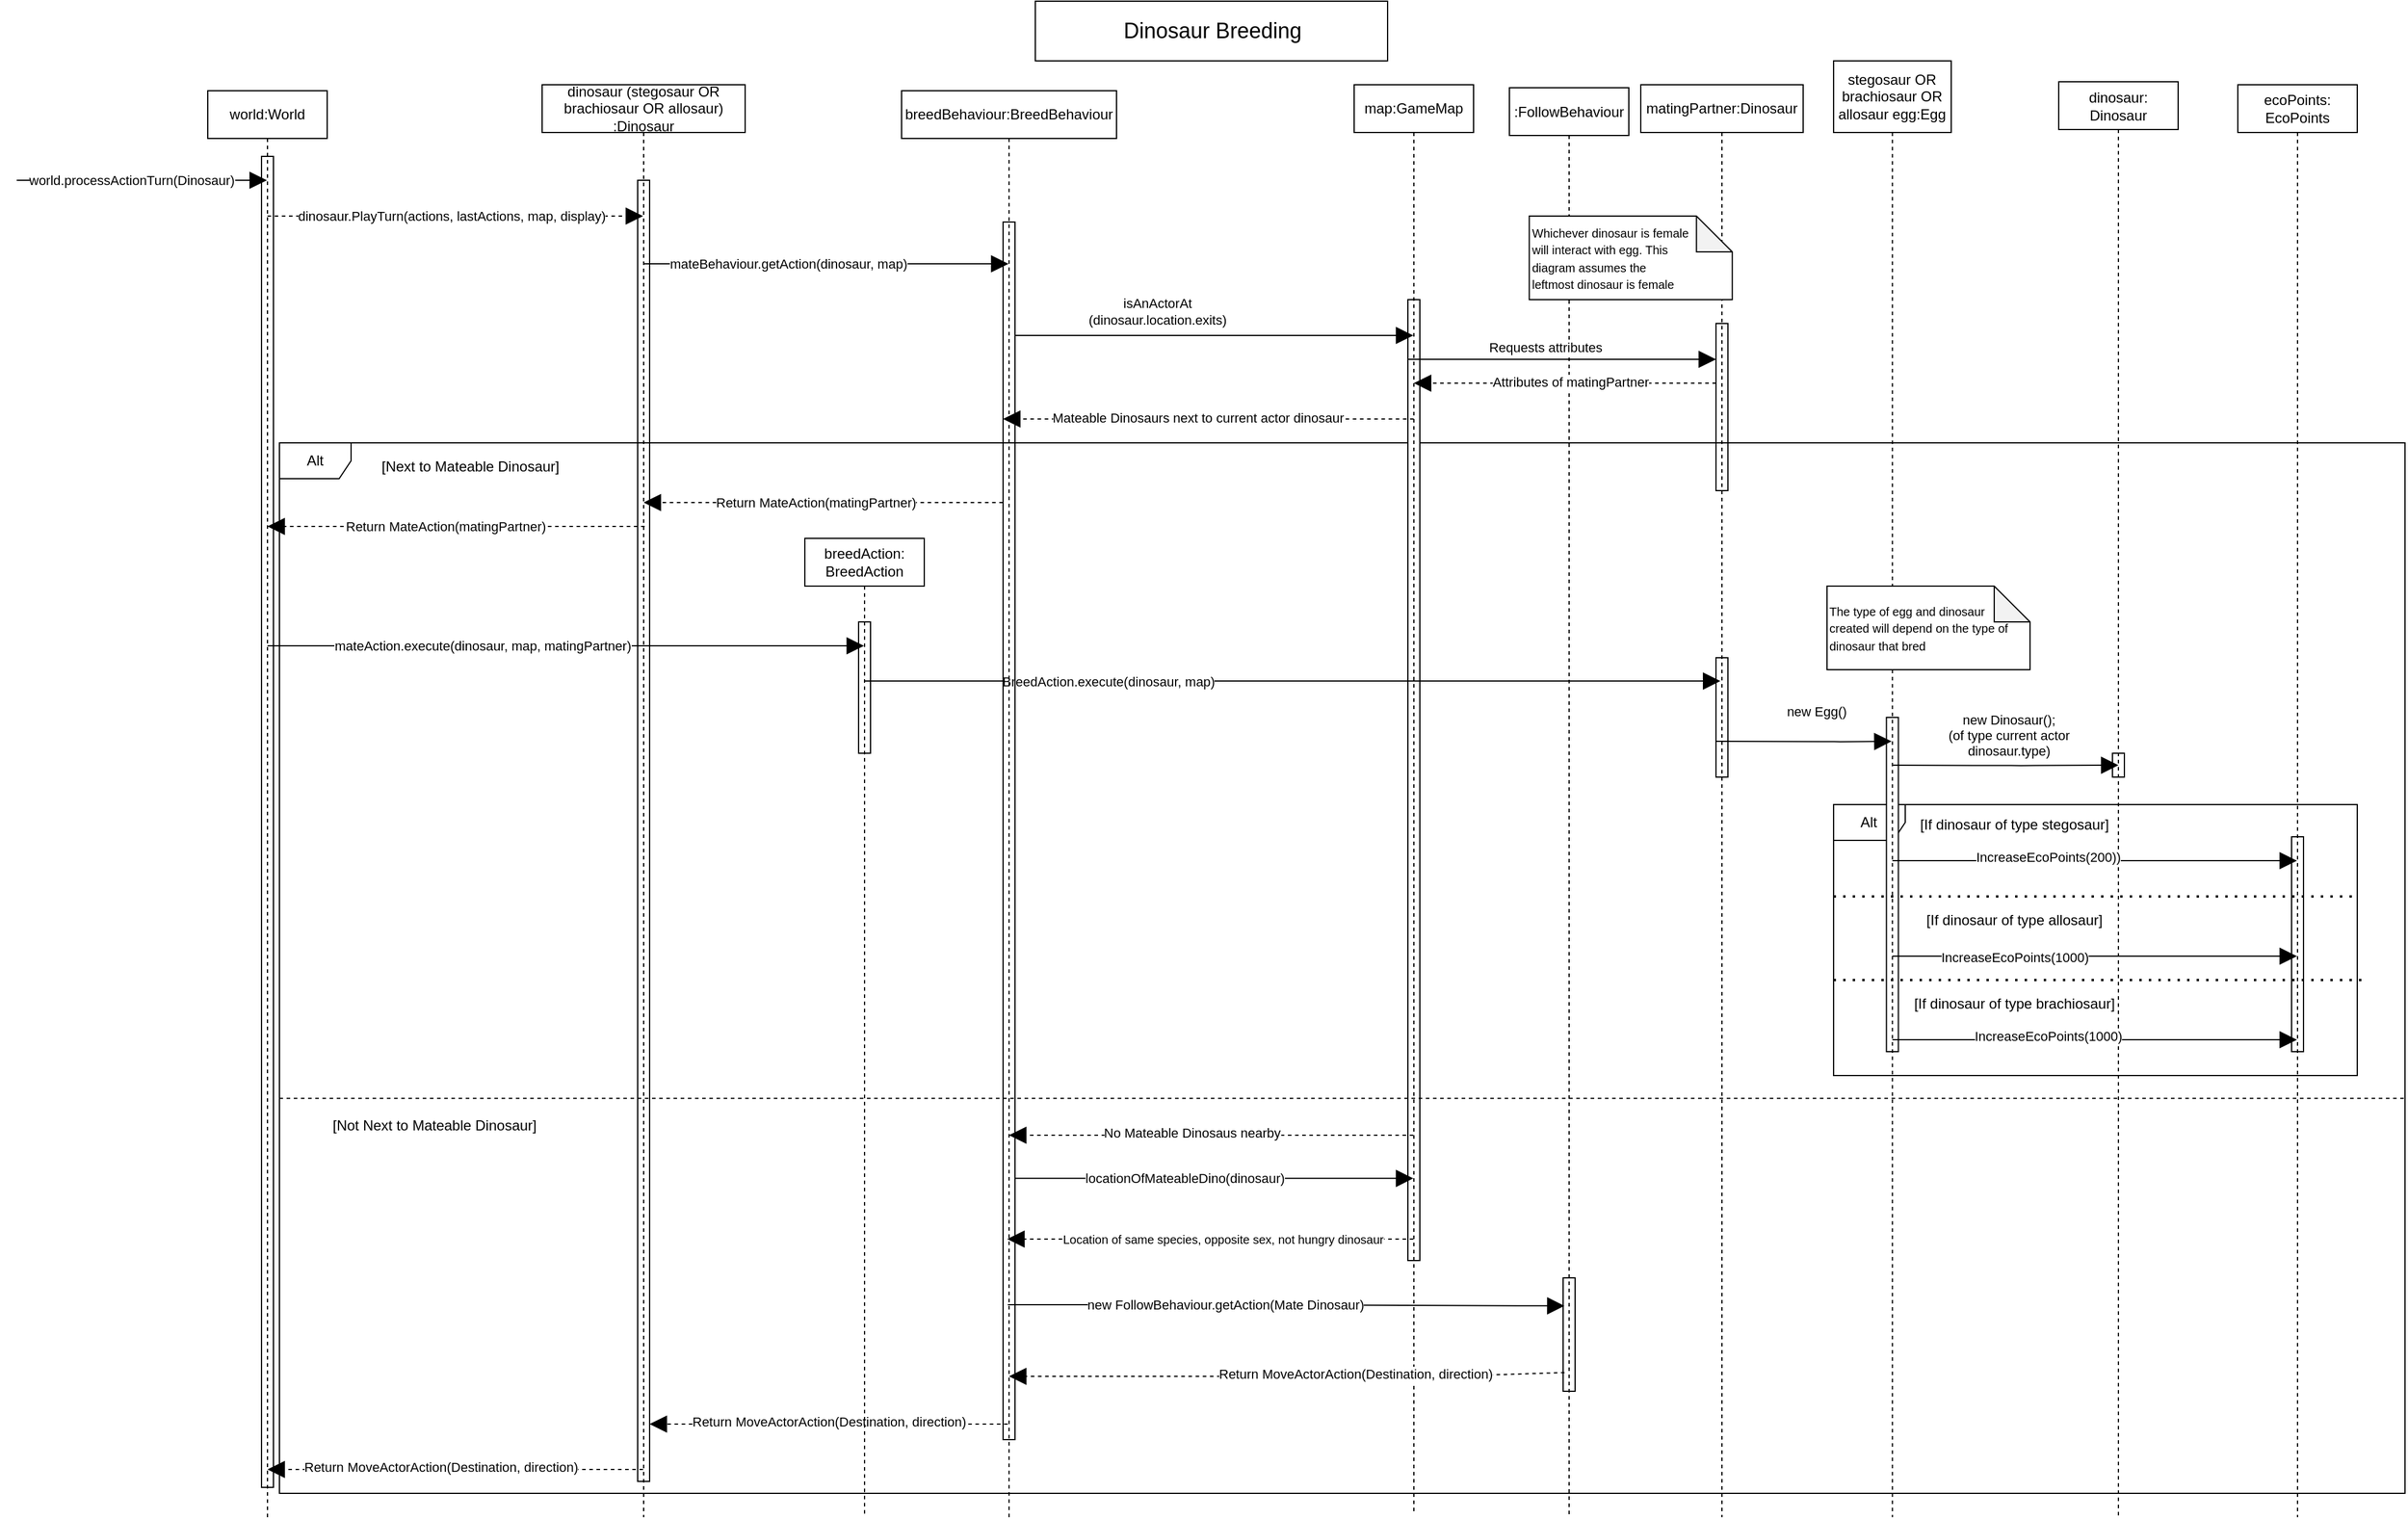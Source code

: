 <mxfile version="14.6.11" type="device"><diagram id="uRpzBnb1ksMyIT1kLSwG" name="Page-1"><mxGraphModel dx="2031" dy="1130" grid="1" gridSize="10" guides="1" tooltips="1" connect="1" arrows="1" fold="1" page="1" pageScale="1" pageWidth="2336" pageHeight="1654" math="0" shadow="0"><root><mxCell id="0"/><mxCell id="1" parent="0"/><mxCell id="zMUxx6rUH3RSuhr-qKeQ-1" value="Alt" style="shape=umlFrame;whiteSpace=wrap;html=1;" parent="1" vertex="1"><mxGeometry x="240" y="390" width="1780" height="880" as="geometry"/></mxCell><mxCell id="3Muzb6IEoRzpV99WBSun-12" value="matingPartner:Dinosaur" style="shape=umlLifeline;perimeter=lifelinePerimeter;whiteSpace=wrap;html=1;container=0;collapsible=0;recursiveResize=0;outlineConnect=0;" parent="1" vertex="1"><mxGeometry x="1380" y="90" width="135.99" height="1200" as="geometry"/></mxCell><mxCell id="Fxk9BzUuEPz_XXzWwQWH-8" value="Alt" style="shape=umlFrame;whiteSpace=wrap;html=1;" parent="1" vertex="1"><mxGeometry x="1541.48" y="693" width="438.52" height="227" as="geometry"/></mxCell><mxCell id="3Muzb6IEoRzpV99WBSun-35" value="" style="html=1;points=[];perimeter=orthogonalPerimeter;" parent="1" vertex="1"><mxGeometry x="1585.74" y="620" width="10" height="280" as="geometry"/></mxCell><mxCell id="3Muzb6IEoRzpV99WBSun-34" value="" style="html=1;points=[];perimeter=orthogonalPerimeter;fillColor=none;" parent="1" vertex="1"><mxGeometry x="1442.99" y="570" width="10" height="100" as="geometry"/></mxCell><mxCell id="3Muzb6IEoRzpV99WBSun-29" value="" style="html=1;points=[];perimeter=orthogonalPerimeter;" parent="1" vertex="1"><mxGeometry x="1185" y="270" width="10" height="805" as="geometry"/></mxCell><mxCell id="3Muzb6IEoRzpV99WBSun-2" value="map:GameMap" style="shape=umlLifeline;perimeter=lifelinePerimeter;whiteSpace=wrap;html=1;container=0;collapsible=0;recursiveResize=0;outlineConnect=0;" parent="1" vertex="1"><mxGeometry x="1140" y="90" width="100" height="1195" as="geometry"/></mxCell><mxCell id="3Muzb6IEoRzpV99WBSun-7" value=":FollowBehaviour" style="shape=umlLifeline;perimeter=lifelinePerimeter;whiteSpace=wrap;html=1;container=1;collapsible=0;recursiveResize=0;outlineConnect=0;" parent="1" vertex="1"><mxGeometry x="1270" y="92.5" width="100" height="1195" as="geometry"/></mxCell><mxCell id="3Muzb6IEoRzpV99WBSun-27" value="" style="html=1;points=[];perimeter=orthogonalPerimeter;fillColor=none;" parent="3Muzb6IEoRzpV99WBSun-7" vertex="1"><mxGeometry x="45" y="997" width="10" height="95" as="geometry"/></mxCell><mxCell id="3Muzb6IEoRzpV99WBSun-8" value="" style="endArrow=block;endFill=1;endSize=12;html=1;dashed=1;exitX=0.117;exitY=0.835;exitDx=0;exitDy=0;exitPerimeter=0;" parent="1" source="3Muzb6IEoRzpV99WBSun-27" target="3Muzb6IEoRzpV99WBSun-1" edge="1"><mxGeometry width="160" relative="1" as="geometry"><mxPoint x="1295.82" y="1172" as="sourcePoint"/><mxPoint x="845.987" y="1172" as="targetPoint"/><Array as="points"><mxPoint x="1216.32" y="1172"/></Array></mxGeometry></mxCell><mxCell id="3Muzb6IEoRzpV99WBSun-9" value="Return MoveActorAction(Destination, direction)" style="edgeLabel;html=1;align=center;verticalAlign=middle;resizable=0;points=[];" parent="3Muzb6IEoRzpV99WBSun-8" vertex="1" connectable="0"><mxGeometry x="-0.247" y="-2" relative="1" as="geometry"><mxPoint as="offset"/></mxGeometry></mxCell><mxCell id="3Muzb6IEoRzpV99WBSun-13" value="" style="endArrow=block;endFill=1;endSize=12;html=1;" parent="1" source="jXMJEXsLr-6pCg0f_nQC-8" edge="1"><mxGeometry width="160" relative="1" as="geometry"><mxPoint x="710.827" y="589.52" as="sourcePoint"/><mxPoint x="1446.645" y="589.52" as="targetPoint"/><Array as="points"><mxPoint x="1021.16" y="589.52"/><mxPoint x="1191.16" y="589.52"/></Array></mxGeometry></mxCell><mxCell id="3Muzb6IEoRzpV99WBSun-15" value="BreedAction.execute(dinosaur, map)" style="edgeLabel;html=1;align=center;verticalAlign=middle;resizable=0;points=[];" parent="3Muzb6IEoRzpV99WBSun-13" vertex="1" connectable="0"><mxGeometry x="-0.431" relative="1" as="geometry"><mxPoint as="offset"/></mxGeometry></mxCell><mxCell id="3Muzb6IEoRzpV99WBSun-16" value="stegosaur OR brachiosaur OR allosaur egg:Egg" style="shape=umlLifeline;perimeter=lifelinePerimeter;whiteSpace=wrap;html=1;container=0;collapsible=0;recursiveResize=0;outlineConnect=0;size=60;" parent="1" vertex="1"><mxGeometry x="1541.48" y="70" width="98.52" height="1220" as="geometry"/></mxCell><mxCell id="3Muzb6IEoRzpV99WBSun-19" value="&lt;font style=&quot;font-size: 10px&quot;&gt;Whichever dinosaur is female &lt;br&gt;will interact with egg. This&lt;br&gt;diagram assumes the&lt;br&gt;leftmost dinosaur is female&lt;/font&gt;" style="shape=note;whiteSpace=wrap;html=1;backgroundOutline=1;darkOpacity=0.05;align=left;" parent="1" vertex="1"><mxGeometry x="1286.65" y="200" width="170" height="70" as="geometry"/></mxCell><mxCell id="3Muzb6IEoRzpV99WBSun-20" value="dinosaur:&lt;br&gt;Dinosaur" style="shape=umlLifeline;perimeter=lifelinePerimeter;whiteSpace=wrap;html=1;container=0;collapsible=0;recursiveResize=0;outlineConnect=0;" parent="1" vertex="1"><mxGeometry x="1730" y="87.5" width="100" height="1202.5" as="geometry"/></mxCell><mxCell id="3Muzb6IEoRzpV99WBSun-1" value="breedBehaviour:BreedBehaviour" style="shape=umlLifeline;perimeter=lifelinePerimeter;whiteSpace=wrap;html=1;container=1;collapsible=0;recursiveResize=0;outlineConnect=0;" parent="1" vertex="1"><mxGeometry x="760.99" y="95" width="180" height="1195" as="geometry"/></mxCell><mxCell id="3Muzb6IEoRzpV99WBSun-28" value="" style="html=1;points=[];perimeter=orthogonalPerimeter;fillColor=none;" parent="3Muzb6IEoRzpV99WBSun-1" vertex="1"><mxGeometry x="85" y="110" width="10" height="1020" as="geometry"/></mxCell><mxCell id="jXMJEXsLr-6pCg0f_nQC-17" value="" style="endArrow=block;endFill=1;endSize=12;html=1;" parent="3Muzb6IEoRzpV99WBSun-1" target="3Muzb6IEoRzpV99WBSun-2" edge="1"><mxGeometry width="160" relative="1" as="geometry"><mxPoint x="95.0" y="911.17" as="sourcePoint"/><mxPoint x="425.01" y="911" as="targetPoint"/></mxGeometry></mxCell><mxCell id="jXMJEXsLr-6pCg0f_nQC-19" value="locationOfMateableDino(dinosaur)" style="edgeLabel;html=1;align=center;verticalAlign=middle;resizable=0;points=[];" parent="jXMJEXsLr-6pCg0f_nQC-17" vertex="1" connectable="0"><mxGeometry x="-0.378" relative="1" as="geometry"><mxPoint x="38" as="offset"/></mxGeometry></mxCell><mxCell id="3Muzb6IEoRzpV99WBSun-5" value="" style="endArrow=block;dashed=1;endFill=1;endSize=12;html=1;" parent="1" source="3Muzb6IEoRzpV99WBSun-2" edge="1"><mxGeometry width="160" relative="1" as="geometry"><mxPoint x="1190" y="1057" as="sourcePoint"/><mxPoint x="849.49" y="1057" as="targetPoint"/><Array as="points"><mxPoint x="1162.48" y="1057"/><mxPoint x="1112.48" y="1057"/></Array></mxGeometry></mxCell><mxCell id="3Muzb6IEoRzpV99WBSun-6" value="&lt;font style=&quot;font-size: 10px&quot;&gt;Location of same species, opposite sex, not hungry dinosaur&lt;/font&gt;" style="edgeLabel;html=1;align=center;verticalAlign=middle;resizable=0;points=[];" parent="3Muzb6IEoRzpV99WBSun-5" vertex="1" connectable="0"><mxGeometry x="0.31" y="2" relative="1" as="geometry"><mxPoint x="63" y="-2" as="offset"/></mxGeometry></mxCell><mxCell id="zMUxx6rUH3RSuhr-qKeQ-2" value="" style="endArrow=block;endFill=1;endSize=12;html=1;entryX=0.117;entryY=0.247;entryDx=0;entryDy=0;entryPerimeter=0;" parent="1" target="3Muzb6IEoRzpV99WBSun-27" edge="1"><mxGeometry width="160" relative="1" as="geometry"><mxPoint x="849.997" y="1112" as="sourcePoint"/><mxPoint x="1314" y="1109" as="targetPoint"/><Array as="points"><mxPoint x="1050.33" y="1112"/></Array></mxGeometry></mxCell><mxCell id="zMUxx6rUH3RSuhr-qKeQ-3" value="new FollowBehaviour.getAction(Mate Dinosaur)" style="edgeLabel;html=1;align=center;verticalAlign=middle;resizable=0;points=[];" parent="zMUxx6rUH3RSuhr-qKeQ-2" vertex="1" connectable="0"><mxGeometry x="-0.266" relative="1" as="geometry"><mxPoint x="11" as="offset"/></mxGeometry></mxCell><mxCell id="zMUxx6rUH3RSuhr-qKeQ-8" value="[Next to Mateable Dinosaur]" style="text;html=1;strokeColor=none;fillColor=none;align=center;verticalAlign=middle;whiteSpace=wrap;rounded=0;" parent="1" vertex="1"><mxGeometry x="320" y="400" width="160" height="20" as="geometry"/></mxCell><mxCell id="zMUxx6rUH3RSuhr-qKeQ-18" value="[Not Next to Mateable Dinosaur]" style="text;html=1;strokeColor=none;fillColor=none;align=center;verticalAlign=middle;whiteSpace=wrap;rounded=0;" parent="1" vertex="1"><mxGeometry x="250" y="952" width="240" height="20" as="geometry"/></mxCell><mxCell id="3Muzb6IEoRzpV99WBSun-36" value="" style="html=1;points=[];perimeter=orthogonalPerimeter;fillColor=none;" parent="1" vertex="1"><mxGeometry x="1775" y="650" width="10" height="20" as="geometry"/></mxCell><mxCell id="zMUxx6rUH3RSuhr-qKeQ-20" value="" style="endArrow=block;endFill=1;endSize=12;html=1;" parent="1" edge="1"><mxGeometry width="160" relative="1" as="geometry"><mxPoint x="1591.184" y="660" as="sourcePoint"/><mxPoint x="1780" y="660" as="targetPoint"/><Array as="points"><mxPoint x="1700.17" y="660.34"/></Array></mxGeometry></mxCell><mxCell id="zMUxx6rUH3RSuhr-qKeQ-21" value="new Dinosaur();&lt;br&gt;(of type current actor &lt;br&gt;dinosaur.type)" style="edgeLabel;html=1;align=center;verticalAlign=middle;resizable=0;points=[];" parent="zMUxx6rUH3RSuhr-qKeQ-20" vertex="1" connectable="0"><mxGeometry x="-0.37" y="-2" relative="1" as="geometry"><mxPoint x="37" y="-27" as="offset"/></mxGeometry></mxCell><mxCell id="zMUxx6rUH3RSuhr-qKeQ-22" value="" style="endArrow=block;endFill=1;endSize=12;html=1;" parent="1" source="EEzy4awWTQ6NuFadrDQ2-5" target="3Muzb6IEoRzpV99WBSun-1" edge="1"><mxGeometry width="160" relative="1" as="geometry"><mxPoint x="550.167" y="220" as="sourcePoint"/><mxPoint x="845.99" y="220" as="targetPoint"/><Array as="points"><mxPoint x="680" y="240"/></Array></mxGeometry></mxCell><mxCell id="zMUxx6rUH3RSuhr-qKeQ-23" value="&lt;font style=&quot;font-size: 11px&quot;&gt;mateBehaviour.getAction(dinosaur, map)&lt;/font&gt;" style="edgeLabel;html=1;align=center;verticalAlign=middle;resizable=0;points=[];" parent="zMUxx6rUH3RSuhr-qKeQ-22" vertex="1" connectable="0"><mxGeometry x="-0.519" y="1" relative="1" as="geometry"><mxPoint x="47" y="1" as="offset"/></mxGeometry></mxCell><mxCell id="EEzy4awWTQ6NuFadrDQ2-1" value="world:World" style="shape=umlLifeline;perimeter=lifelinePerimeter;whiteSpace=wrap;html=1;container=1;collapsible=0;recursiveResize=0;outlineConnect=0;" parent="1" vertex="1"><mxGeometry x="180" y="95" width="100" height="1195" as="geometry"/></mxCell><mxCell id="EEzy4awWTQ6NuFadrDQ2-6" value="" style="endArrow=block;dashed=1;endFill=1;endSize=12;html=1;" parent="EEzy4awWTQ6NuFadrDQ2-1" target="EEzy4awWTQ6NuFadrDQ2-5" edge="1"><mxGeometry width="160" relative="1" as="geometry"><mxPoint x="50" y="105" as="sourcePoint"/><mxPoint x="210" y="105" as="targetPoint"/></mxGeometry></mxCell><mxCell id="EEzy4awWTQ6NuFadrDQ2-7" value="dinosaur.PlayTurn(actions, lastActions, map, display)" style="edgeLabel;html=1;align=center;verticalAlign=middle;resizable=0;points=[];" parent="EEzy4awWTQ6NuFadrDQ2-6" vertex="1" connectable="0"><mxGeometry x="-0.418" y="-1" relative="1" as="geometry"><mxPoint x="62" y="-1" as="offset"/></mxGeometry></mxCell><mxCell id="EEzy4awWTQ6NuFadrDQ2-18" value="" style="html=1;points=[];perimeter=orthogonalPerimeter;fillColor=none;" parent="EEzy4awWTQ6NuFadrDQ2-1" vertex="1"><mxGeometry x="45" y="55" width="10" height="1115" as="geometry"/></mxCell><mxCell id="jXMJEXsLr-6pCg0f_nQC-23" value="" style="endArrow=block;endFill=1;endSize=12;html=1;" parent="EEzy4awWTQ6NuFadrDQ2-1" target="jXMJEXsLr-6pCg0f_nQC-8" edge="1"><mxGeometry width="160" relative="1" as="geometry"><mxPoint x="50" y="465" as="sourcePoint"/><mxPoint x="210" y="465" as="targetPoint"/></mxGeometry></mxCell><mxCell id="jXMJEXsLr-6pCg0f_nQC-24" value="mateAction.execute(dinosaur, map, matingPartner)" style="edgeLabel;html=1;align=center;verticalAlign=middle;resizable=0;points=[];" parent="jXMJEXsLr-6pCg0f_nQC-23" vertex="1" connectable="0"><mxGeometry x="-0.604" y="3" relative="1" as="geometry"><mxPoint x="81" y="3" as="offset"/></mxGeometry></mxCell><mxCell id="EEzy4awWTQ6NuFadrDQ2-3" value="" style="endArrow=block;endFill=1;endSize=12;html=1;" parent="1" target="EEzy4awWTQ6NuFadrDQ2-1" edge="1"><mxGeometry width="160" relative="1" as="geometry"><mxPoint x="20" y="170" as="sourcePoint"/><mxPoint x="180" y="200" as="targetPoint"/><Array as="points"><mxPoint x="140" y="170"/></Array></mxGeometry></mxCell><mxCell id="EEzy4awWTQ6NuFadrDQ2-4" value="world.processActionTurn(Dinosaur)" style="edgeLabel;html=1;align=center;verticalAlign=middle;resizable=0;points=[];" parent="EEzy4awWTQ6NuFadrDQ2-3" vertex="1" connectable="0"><mxGeometry x="-0.478" y="2" relative="1" as="geometry"><mxPoint x="41" y="2" as="offset"/></mxGeometry></mxCell><mxCell id="EEzy4awWTQ6NuFadrDQ2-5" value="dinosaur (stegosaur OR brachiosaur OR allosaur) :Dinosaur" style="shape=umlLifeline;perimeter=lifelinePerimeter;whiteSpace=wrap;html=1;container=1;collapsible=0;recursiveResize=0;outlineConnect=0;" parent="1" vertex="1"><mxGeometry x="460" y="90" width="170" height="1200" as="geometry"/></mxCell><mxCell id="EEzy4awWTQ6NuFadrDQ2-17" value="" style="html=1;points=[];perimeter=orthogonalPerimeter;fillColor=none;" parent="EEzy4awWTQ6NuFadrDQ2-5" vertex="1"><mxGeometry x="80" y="80" width="10" height="1090" as="geometry"/></mxCell><mxCell id="EEzy4awWTQ6NuFadrDQ2-10" value="" style="endArrow=block;endFill=1;endSize=12;html=1;dashed=1;" parent="1" edge="1"><mxGeometry width="160" relative="1" as="geometry"><mxPoint x="849.83" y="1212" as="sourcePoint"/><mxPoint x="550" y="1212.0" as="targetPoint"/><Array as="points"><mxPoint x="770.33" y="1212"/></Array></mxGeometry></mxCell><mxCell id="EEzy4awWTQ6NuFadrDQ2-11" value="Return MoveActorAction(Destination, direction)" style="edgeLabel;html=1;align=center;verticalAlign=middle;resizable=0;points=[];" parent="EEzy4awWTQ6NuFadrDQ2-10" vertex="1" connectable="0"><mxGeometry x="-0.247" y="-2" relative="1" as="geometry"><mxPoint x="-37" as="offset"/></mxGeometry></mxCell><mxCell id="EEzy4awWTQ6NuFadrDQ2-12" value="" style="endArrow=block;endFill=1;endSize=12;html=1;dashed=1;" parent="1" source="EEzy4awWTQ6NuFadrDQ2-5" target="EEzy4awWTQ6NuFadrDQ2-1" edge="1"><mxGeometry width="160" relative="1" as="geometry"><mxPoint x="544.83" y="1272" as="sourcePoint"/><mxPoint x="225" y="1272" as="targetPoint"/><Array as="points"><mxPoint x="410" y="1250"/></Array></mxGeometry></mxCell><mxCell id="EEzy4awWTQ6NuFadrDQ2-13" value="Return MoveActorAction(Destination, direction)" style="edgeLabel;html=1;align=center;verticalAlign=middle;resizable=0;points=[];" parent="EEzy4awWTQ6NuFadrDQ2-12" vertex="1" connectable="0"><mxGeometry x="-0.247" y="-2" relative="1" as="geometry"><mxPoint x="-51" as="offset"/></mxGeometry></mxCell><mxCell id="EEzy4awWTQ6NuFadrDQ2-31" style="edgeStyle=orthogonalEdgeStyle;rounded=0;orthogonalLoop=1;jettySize=auto;html=1;exitX=0.5;exitY=1;exitDx=0;exitDy=0;dashed=1;endArrow=block;endFill=1;" parent="1" source="zMUxx6rUH3RSuhr-qKeQ-18" target="zMUxx6rUH3RSuhr-qKeQ-18" edge="1"><mxGeometry relative="1" as="geometry"/></mxCell><mxCell id="jXMJEXsLr-6pCg0f_nQC-1" value="" style="endArrow=block;dashed=1;endFill=1;endSize=12;html=1;snapToPoint=1;" parent="1" source="3Muzb6IEoRzpV99WBSun-2" target="3Muzb6IEoRzpV99WBSun-1" edge="1"><mxGeometry width="160" relative="1" as="geometry"><mxPoint x="1185.99" y="952" as="sourcePoint"/><mxPoint x="860" y="952" as="targetPoint"/><Array as="points"><mxPoint x="1140" y="970"/></Array></mxGeometry></mxCell><mxCell id="jXMJEXsLr-6pCg0f_nQC-2" value="No Mateable Dinosaus nearby" style="edgeLabel;html=1;align=center;verticalAlign=middle;resizable=0;points=[];" parent="jXMJEXsLr-6pCg0f_nQC-1" vertex="1" connectable="0"><mxGeometry x="0.096" y="-2" relative="1" as="geometry"><mxPoint as="offset"/></mxGeometry></mxCell><mxCell id="jXMJEXsLr-6pCg0f_nQC-3" value="&lt;span style=&quot;font-size: 10px&quot;&gt;The type of egg and dinosaur &lt;br&gt;created will depend on the type of dinosaur that bred&lt;/span&gt;" style="shape=note;whiteSpace=wrap;html=1;backgroundOutline=1;darkOpacity=0.05;align=left;" parent="1" vertex="1"><mxGeometry x="1535.99" y="510" width="170" height="70" as="geometry"/></mxCell><mxCell id="jXMJEXsLr-6pCg0f_nQC-4" value="" style="endArrow=block;dashed=1;endFill=1;endSize=12;html=1;" parent="1" target="EEzy4awWTQ6NuFadrDQ2-5" edge="1"><mxGeometry width="160" relative="1" as="geometry"><mxPoint x="845.82" y="440" as="sourcePoint"/><mxPoint x="539.997" y="440" as="targetPoint"/><Array as="points"><mxPoint x="685.33" y="440"/></Array></mxGeometry></mxCell><mxCell id="jXMJEXsLr-6pCg0f_nQC-5" value="Return MateAction(matingPartner)" style="edgeLabel;html=1;align=center;verticalAlign=middle;resizable=0;points=[];" parent="jXMJEXsLr-6pCg0f_nQC-4" vertex="1" connectable="0"><mxGeometry x="0.287" y="-2" relative="1" as="geometry"><mxPoint x="36" y="2" as="offset"/></mxGeometry></mxCell><mxCell id="jXMJEXsLr-6pCg0f_nQC-6" value="" style="endArrow=block;dashed=1;endFill=1;endSize=12;html=1;" parent="1" target="EEzy4awWTQ6NuFadrDQ2-1" edge="1"><mxGeometry width="160" relative="1" as="geometry"><mxPoint x="545.82" y="460" as="sourcePoint"/><mxPoint x="240" y="460" as="targetPoint"/><Array as="points"><mxPoint x="385.33" y="460"/></Array></mxGeometry></mxCell><mxCell id="jXMJEXsLr-6pCg0f_nQC-7" value="Return MateAction(matingPartner)" style="edgeLabel;html=1;align=center;verticalAlign=middle;resizable=0;points=[];" parent="jXMJEXsLr-6pCg0f_nQC-6" vertex="1" connectable="0"><mxGeometry x="0.287" y="-2" relative="1" as="geometry"><mxPoint x="36" y="2" as="offset"/></mxGeometry></mxCell><mxCell id="jXMJEXsLr-6pCg0f_nQC-8" value="breedAction:&lt;br&gt;BreedAction" style="shape=umlLifeline;perimeter=lifelinePerimeter;whiteSpace=wrap;html=1;container=1;collapsible=0;recursiveResize=0;outlineConnect=0;" parent="1" vertex="1"><mxGeometry x="680" y="470" width="100" height="820" as="geometry"/></mxCell><mxCell id="jXMJEXsLr-6pCg0f_nQC-25" value="" style="html=1;points=[];perimeter=orthogonalPerimeter;fillColor=none;" parent="jXMJEXsLr-6pCg0f_nQC-8" vertex="1"><mxGeometry x="45" y="70" width="10" height="110" as="geometry"/></mxCell><mxCell id="jXMJEXsLr-6pCg0f_nQC-12" value="" style="endArrow=block;endFill=1;endSize=12;html=1;dashed=1;" parent="1" edge="1"><mxGeometry width="160" relative="1" as="geometry"><mxPoint x="1189.83" y="370" as="sourcePoint"/><mxPoint x="845.987" y="370.0" as="targetPoint"/><Array as="points"><mxPoint x="1055.33" y="370"/></Array></mxGeometry></mxCell><mxCell id="jXMJEXsLr-6pCg0f_nQC-13" value="Mateable Dinosaurs next to current actor dinosaur" style="edgeLabel;html=1;align=center;verticalAlign=middle;resizable=0;points=[];" parent="jXMJEXsLr-6pCg0f_nQC-12" vertex="1" connectable="0"><mxGeometry x="0.305" y="-1" relative="1" as="geometry"><mxPoint x="43" as="offset"/></mxGeometry></mxCell><mxCell id="jXMJEXsLr-6pCg0f_nQC-29" value="" style="html=1;points=[];perimeter=orthogonalPerimeter;fillColor=none;" parent="1" vertex="1"><mxGeometry x="1443" y="290" width="10" height="140" as="geometry"/></mxCell><mxCell id="Fxk9BzUuEPz_XXzWwQWH-1" value="ecoPoints:&lt;br&gt;EcoPoints" style="shape=umlLifeline;perimeter=lifelinePerimeter;whiteSpace=wrap;html=1;container=1;collapsible=0;recursiveResize=0;outlineConnect=0;" parent="1" vertex="1"><mxGeometry x="1880" y="90" width="100" height="1200" as="geometry"/></mxCell><mxCell id="Fxk9BzUuEPz_XXzWwQWH-2" value="" style="endArrow=block;endFill=1;endSize=12;html=1;" parent="1" source="3Muzb6IEoRzpV99WBSun-16" target="Fxk9BzUuEPz_XXzWwQWH-1" edge="1"><mxGeometry width="160" relative="1" as="geometry"><mxPoint x="1590" y="680" as="sourcePoint"/><mxPoint x="1750" y="680" as="targetPoint"/><Array as="points"><mxPoint x="1780" y="740"/></Array></mxGeometry></mxCell><mxCell id="Fxk9BzUuEPz_XXzWwQWH-3" value="IncreaseEcoPoints(200))" style="edgeLabel;html=1;align=center;verticalAlign=middle;resizable=0;points=[];" parent="Fxk9BzUuEPz_XXzWwQWH-2" vertex="1" connectable="0"><mxGeometry x="-0.511" y="3" relative="1" as="geometry"><mxPoint x="47" as="offset"/></mxGeometry></mxCell><mxCell id="Fxk9BzUuEPz_XXzWwQWH-4" value="" style="endArrow=block;endFill=1;endSize=12;html=1;" parent="1" source="3Muzb6IEoRzpV99WBSun-16" target="Fxk9BzUuEPz_XXzWwQWH-1" edge="1"><mxGeometry width="160" relative="1" as="geometry"><mxPoint x="1595.74" y="764.66" as="sourcePoint"/><mxPoint x="1934.69" y="764.66" as="targetPoint"/><Array as="points"><mxPoint x="1785" y="820"/></Array></mxGeometry></mxCell><mxCell id="judBIRBtn_0s409dMqpP-2" value="IncreaseEcoPoints(1000)" style="edgeLabel;html=1;align=center;verticalAlign=middle;resizable=0;points=[];" parent="Fxk9BzUuEPz_XXzWwQWH-4" vertex="1" connectable="0"><mxGeometry x="-0.376" y="-1" relative="1" as="geometry"><mxPoint x="-3" as="offset"/></mxGeometry></mxCell><mxCell id="Fxk9BzUuEPz_XXzWwQWH-6" value="" style="endArrow=block;endFill=1;endSize=12;html=1;" parent="1" source="3Muzb6IEoRzpV99WBSun-16" target="Fxk9BzUuEPz_XXzWwQWH-1" edge="1"><mxGeometry width="160" relative="1" as="geometry"><mxPoint x="1595.74" y="810.0" as="sourcePoint"/><mxPoint x="1934.69" y="810.0" as="targetPoint"/><Array as="points"><mxPoint x="1785" y="890"/></Array></mxGeometry></mxCell><mxCell id="Fxk9BzUuEPz_XXzWwQWH-7" value="IncreaseEcoPoints(1000)" style="edgeLabel;html=1;align=center;verticalAlign=middle;resizable=0;points=[];" parent="Fxk9BzUuEPz_XXzWwQWH-6" vertex="1" connectable="0"><mxGeometry x="-0.511" y="3" relative="1" as="geometry"><mxPoint x="47" as="offset"/></mxGeometry></mxCell><mxCell id="Fxk9BzUuEPz_XXzWwQWH-9" value="[If dinosaur of type allosaur]" style="text;html=1;strokeColor=none;fillColor=none;align=center;verticalAlign=middle;whiteSpace=wrap;rounded=0;" parent="1" vertex="1"><mxGeometry x="1595.74" y="780" width="194" height="20" as="geometry"/></mxCell><mxCell id="Fxk9BzUuEPz_XXzWwQWH-11" value="[If dinosaur of type stegosaur]" style="text;html=1;strokeColor=none;fillColor=none;align=center;verticalAlign=middle;whiteSpace=wrap;rounded=0;" parent="1" vertex="1"><mxGeometry x="1595.74" y="700" width="194" height="20" as="geometry"/></mxCell><mxCell id="Fxk9BzUuEPz_XXzWwQWH-12" value="[If dinosaur of type brachiosaur]" style="text;html=1;strokeColor=none;fillColor=none;align=center;verticalAlign=middle;whiteSpace=wrap;rounded=0;" parent="1" vertex="1"><mxGeometry x="1595.74" y="850" width="194" height="20" as="geometry"/></mxCell><mxCell id="Fxk9BzUuEPz_XXzWwQWH-17" value="" style="endArrow=none;dashed=1;html=1;dashPattern=1 3;strokeWidth=2;" parent="1" edge="1"><mxGeometry width="50" height="50" relative="1" as="geometry"><mxPoint x="1541.48" y="770" as="sourcePoint"/><mxPoint x="1980" y="770" as="targetPoint"/></mxGeometry></mxCell><mxCell id="Fxk9BzUuEPz_XXzWwQWH-19" value="" style="endArrow=none;dashed=1;html=1;dashPattern=1 3;strokeWidth=2;" parent="1" edge="1"><mxGeometry width="50" height="50" relative="1" as="geometry"><mxPoint x="1541.48" y="840.0" as="sourcePoint"/><mxPoint x="1985" y="840" as="targetPoint"/></mxGeometry></mxCell><mxCell id="Fxk9BzUuEPz_XXzWwQWH-20" value="" style="html=1;points=[];perimeter=orthogonalPerimeter;fillColor=none;" parent="1" vertex="1"><mxGeometry x="1925" y="720" width="10" height="180" as="geometry"/></mxCell><mxCell id="judBIRBtn_0s409dMqpP-7" value="" style="endArrow=none;dashed=1;endFill=0;endSize=12;html=1;entryX=1;entryY=0.624;entryDx=0;entryDy=0;entryPerimeter=0;exitX=0;exitY=0.624;exitDx=0;exitDy=0;exitPerimeter=0;" parent="1" source="zMUxx6rUH3RSuhr-qKeQ-1" target="zMUxx6rUH3RSuhr-qKeQ-1" edge="1"><mxGeometry width="160" relative="1" as="geometry"><mxPoint x="450" y="900" as="sourcePoint"/><mxPoint x="2130" y="990" as="targetPoint"/></mxGeometry></mxCell><mxCell id="wc6QRvaO2k3FZVBT-5sW-1" value="" style="endArrow=block;endFill=1;endSize=12;html=1;" parent="1" source="3Muzb6IEoRzpV99WBSun-28" target="3Muzb6IEoRzpV99WBSun-2" edge="1"><mxGeometry width="160" relative="1" as="geometry"><mxPoint x="1100" y="310" as="sourcePoint"/><mxPoint x="1190" y="310" as="targetPoint"/><Array as="points"><mxPoint x="1070" y="300"/></Array></mxGeometry></mxCell><mxCell id="wc6QRvaO2k3FZVBT-5sW-2" value="isAnActorAt&lt;br&gt;(dinosaur.location.exits)" style="edgeLabel;html=1;align=center;verticalAlign=middle;resizable=0;points=[];" parent="wc6QRvaO2k3FZVBT-5sW-1" vertex="1" connectable="0"><mxGeometry x="-0.382" y="1" relative="1" as="geometry"><mxPoint x="16" y="-19" as="offset"/></mxGeometry></mxCell><mxCell id="qQLA22izLHwA9k7vKA-P-2" value="" style="endArrow=block;endFill=1;endSize=12;html=1;" parent="1" target="jXMJEXsLr-6pCg0f_nQC-29" edge="1"><mxGeometry width="160" relative="1" as="geometry"><mxPoint x="1185.0" y="320.0" as="sourcePoint"/><mxPoint x="1518.51" y="320.0" as="targetPoint"/><Array as="points"><mxPoint x="1399.01" y="320"/></Array></mxGeometry></mxCell><mxCell id="qQLA22izLHwA9k7vKA-P-3" value="Requests attributes" style="edgeLabel;html=1;align=center;verticalAlign=middle;resizable=0;points=[];" parent="qQLA22izLHwA9k7vKA-P-2" vertex="1" connectable="0"><mxGeometry x="-0.382" y="1" relative="1" as="geometry"><mxPoint x="35" y="-9" as="offset"/></mxGeometry></mxCell><mxCell id="qQLA22izLHwA9k7vKA-P-5" value="" style="endArrow=block;endFill=1;endSize=12;html=1;dashed=1;" parent="1" edge="1"><mxGeometry width="160" relative="1" as="geometry"><mxPoint x="1443" y="340" as="sourcePoint"/><mxPoint x="1190" y="340" as="targetPoint"/><Array as="points"><mxPoint x="1308.5" y="340"/></Array></mxGeometry></mxCell><mxCell id="qQLA22izLHwA9k7vKA-P-6" value="Attributes of matingPartner" style="edgeLabel;html=1;align=center;verticalAlign=middle;resizable=0;points=[];" parent="qQLA22izLHwA9k7vKA-P-5" vertex="1" connectable="0"><mxGeometry x="0.305" y="-1" relative="1" as="geometry"><mxPoint x="43" as="offset"/></mxGeometry></mxCell><mxCell id="qQLA22izLHwA9k7vKA-P-9" value="" style="endArrow=block;endFill=1;endSize=12;html=1;" parent="1" edge="1"><mxGeometry width="160" relative="1" as="geometry"><mxPoint x="1443.004" y="640" as="sourcePoint"/><mxPoint x="1590" y="640" as="targetPoint"/><Array as="points"><mxPoint x="1551.99" y="640.34"/></Array></mxGeometry></mxCell><mxCell id="qQLA22izLHwA9k7vKA-P-10" value="new Egg()" style="edgeLabel;html=1;align=center;verticalAlign=middle;resizable=0;points=[];" parent="qQLA22izLHwA9k7vKA-P-9" vertex="1" connectable="0"><mxGeometry x="-0.37" y="-2" relative="1" as="geometry"><mxPoint x="37" y="-27" as="offset"/></mxGeometry></mxCell><mxCell id="9i-PzwOUQjrEUQSeLPLX-1" value="&lt;font style=&quot;font-size: 18px&quot;&gt;Dinosaur Breeding&lt;/font&gt;" style="html=1;" parent="1" vertex="1"><mxGeometry x="873" y="20" width="295" height="50" as="geometry"/></mxCell></root></mxGraphModel></diagram></mxfile>